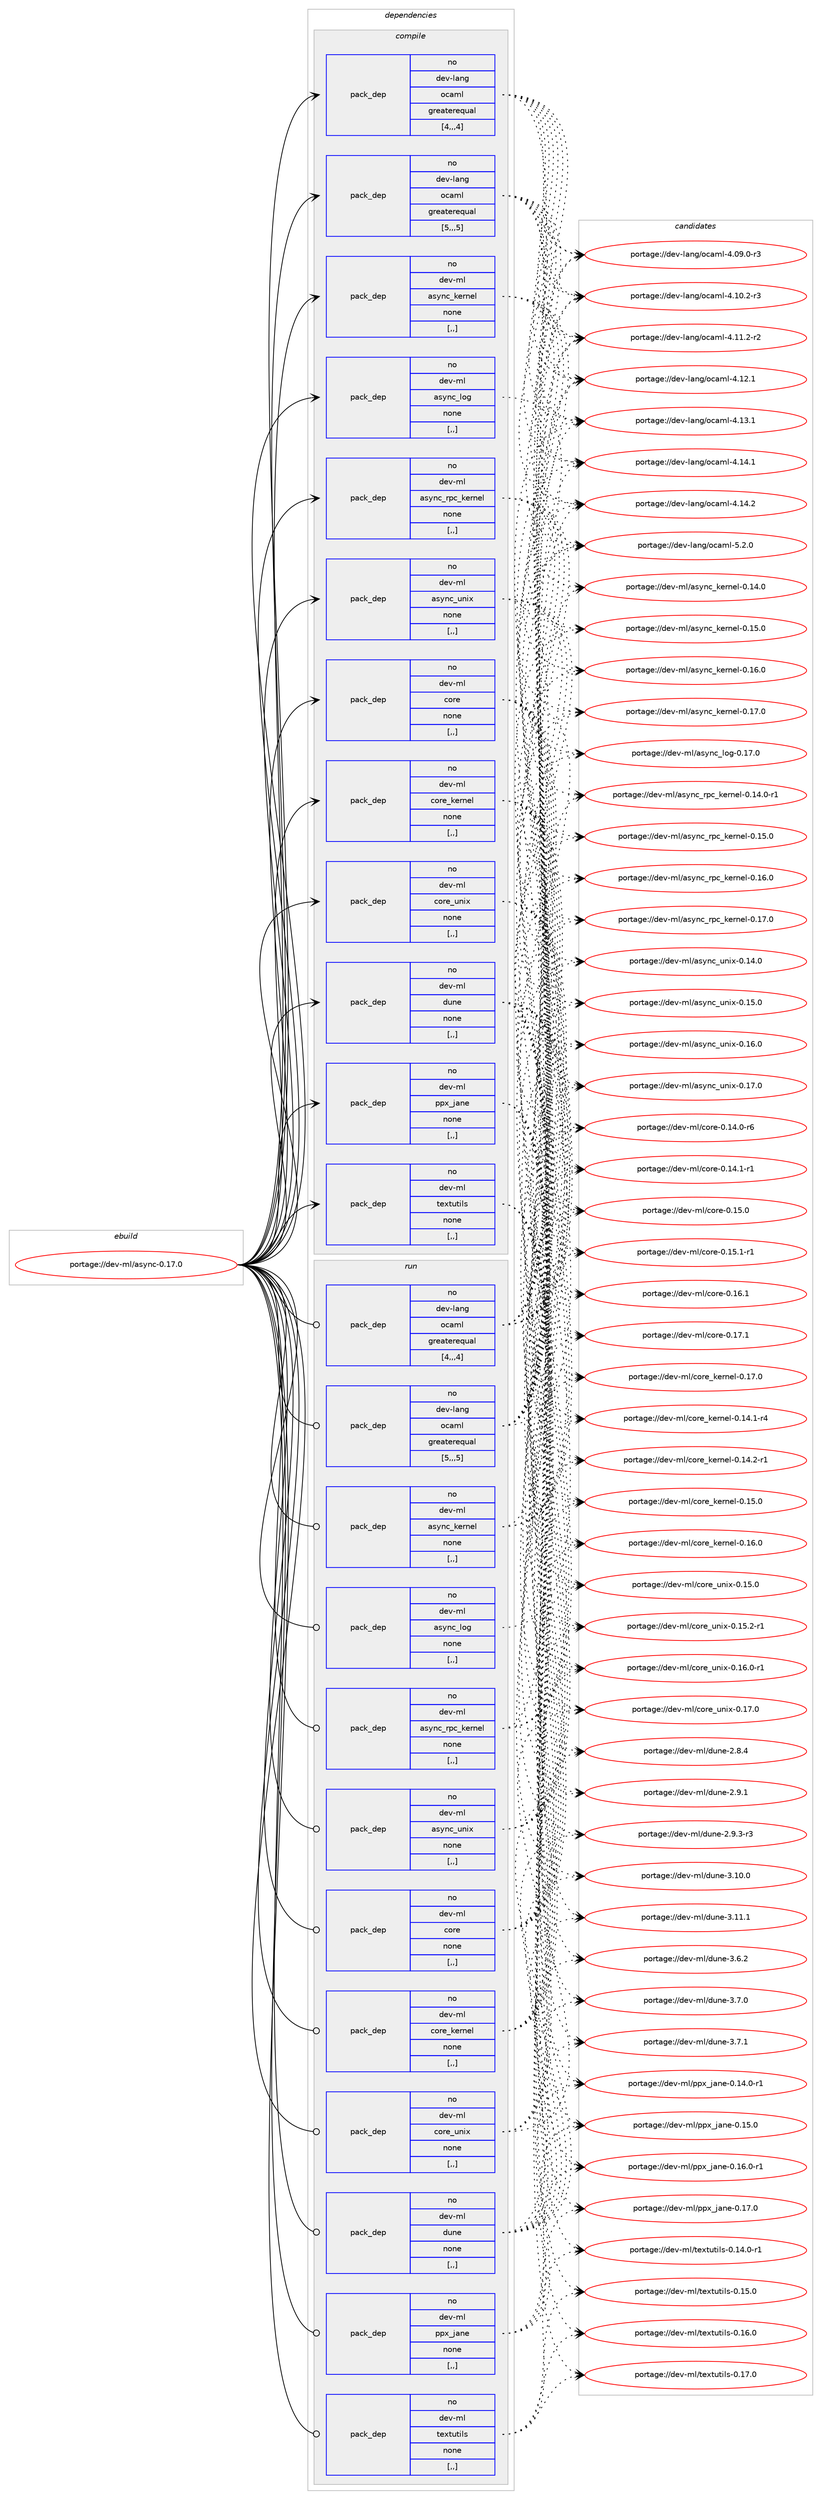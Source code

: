 digraph prolog {

# *************
# Graph options
# *************

newrank=true;
concentrate=true;
compound=true;
graph [rankdir=LR,fontname=Helvetica,fontsize=10,ranksep=1.5];#, ranksep=2.5, nodesep=0.2];
edge  [arrowhead=vee];
node  [fontname=Helvetica,fontsize=10];

# **********
# The ebuild
# **********

subgraph cluster_leftcol {
color=gray;
rank=same;
label=<<i>ebuild</i>>;
id [label="portage://dev-ml/async-0.17.0", color=red, width=4, href="../dev-ml/async-0.17.0.svg"];
}

# ****************
# The dependencies
# ****************

subgraph cluster_midcol {
color=gray;
label=<<i>dependencies</i>>;
subgraph cluster_compile {
fillcolor="#eeeeee";
style=filled;
label=<<i>compile</i>>;
subgraph pack84555 {
dependency114164 [label=<<TABLE BORDER="0" CELLBORDER="1" CELLSPACING="0" CELLPADDING="4" WIDTH="220"><TR><TD ROWSPAN="6" CELLPADDING="30">pack_dep</TD></TR><TR><TD WIDTH="110">no</TD></TR><TR><TD>dev-lang</TD></TR><TR><TD>ocaml</TD></TR><TR><TD>greaterequal</TD></TR><TR><TD>[4,,,4]</TD></TR></TABLE>>, shape=none, color=blue];
}
id:e -> dependency114164:w [weight=20,style="solid",arrowhead="vee"];
subgraph pack84556 {
dependency114165 [label=<<TABLE BORDER="0" CELLBORDER="1" CELLSPACING="0" CELLPADDING="4" WIDTH="220"><TR><TD ROWSPAN="6" CELLPADDING="30">pack_dep</TD></TR><TR><TD WIDTH="110">no</TD></TR><TR><TD>dev-lang</TD></TR><TR><TD>ocaml</TD></TR><TR><TD>greaterequal</TD></TR><TR><TD>[5,,,5]</TD></TR></TABLE>>, shape=none, color=blue];
}
id:e -> dependency114165:w [weight=20,style="solid",arrowhead="vee"];
subgraph pack84557 {
dependency114166 [label=<<TABLE BORDER="0" CELLBORDER="1" CELLSPACING="0" CELLPADDING="4" WIDTH="220"><TR><TD ROWSPAN="6" CELLPADDING="30">pack_dep</TD></TR><TR><TD WIDTH="110">no</TD></TR><TR><TD>dev-ml</TD></TR><TR><TD>async_kernel</TD></TR><TR><TD>none</TD></TR><TR><TD>[,,]</TD></TR></TABLE>>, shape=none, color=blue];
}
id:e -> dependency114166:w [weight=20,style="solid",arrowhead="vee"];
subgraph pack84558 {
dependency114167 [label=<<TABLE BORDER="0" CELLBORDER="1" CELLSPACING="0" CELLPADDING="4" WIDTH="220"><TR><TD ROWSPAN="6" CELLPADDING="30">pack_dep</TD></TR><TR><TD WIDTH="110">no</TD></TR><TR><TD>dev-ml</TD></TR><TR><TD>async_log</TD></TR><TR><TD>none</TD></TR><TR><TD>[,,]</TD></TR></TABLE>>, shape=none, color=blue];
}
id:e -> dependency114167:w [weight=20,style="solid",arrowhead="vee"];
subgraph pack84559 {
dependency114168 [label=<<TABLE BORDER="0" CELLBORDER="1" CELLSPACING="0" CELLPADDING="4" WIDTH="220"><TR><TD ROWSPAN="6" CELLPADDING="30">pack_dep</TD></TR><TR><TD WIDTH="110">no</TD></TR><TR><TD>dev-ml</TD></TR><TR><TD>async_rpc_kernel</TD></TR><TR><TD>none</TD></TR><TR><TD>[,,]</TD></TR></TABLE>>, shape=none, color=blue];
}
id:e -> dependency114168:w [weight=20,style="solid",arrowhead="vee"];
subgraph pack84560 {
dependency114169 [label=<<TABLE BORDER="0" CELLBORDER="1" CELLSPACING="0" CELLPADDING="4" WIDTH="220"><TR><TD ROWSPAN="6" CELLPADDING="30">pack_dep</TD></TR><TR><TD WIDTH="110">no</TD></TR><TR><TD>dev-ml</TD></TR><TR><TD>async_unix</TD></TR><TR><TD>none</TD></TR><TR><TD>[,,]</TD></TR></TABLE>>, shape=none, color=blue];
}
id:e -> dependency114169:w [weight=20,style="solid",arrowhead="vee"];
subgraph pack84561 {
dependency114170 [label=<<TABLE BORDER="0" CELLBORDER="1" CELLSPACING="0" CELLPADDING="4" WIDTH="220"><TR><TD ROWSPAN="6" CELLPADDING="30">pack_dep</TD></TR><TR><TD WIDTH="110">no</TD></TR><TR><TD>dev-ml</TD></TR><TR><TD>core</TD></TR><TR><TD>none</TD></TR><TR><TD>[,,]</TD></TR></TABLE>>, shape=none, color=blue];
}
id:e -> dependency114170:w [weight=20,style="solid",arrowhead="vee"];
subgraph pack84562 {
dependency114171 [label=<<TABLE BORDER="0" CELLBORDER="1" CELLSPACING="0" CELLPADDING="4" WIDTH="220"><TR><TD ROWSPAN="6" CELLPADDING="30">pack_dep</TD></TR><TR><TD WIDTH="110">no</TD></TR><TR><TD>dev-ml</TD></TR><TR><TD>core_kernel</TD></TR><TR><TD>none</TD></TR><TR><TD>[,,]</TD></TR></TABLE>>, shape=none, color=blue];
}
id:e -> dependency114171:w [weight=20,style="solid",arrowhead="vee"];
subgraph pack84563 {
dependency114172 [label=<<TABLE BORDER="0" CELLBORDER="1" CELLSPACING="0" CELLPADDING="4" WIDTH="220"><TR><TD ROWSPAN="6" CELLPADDING="30">pack_dep</TD></TR><TR><TD WIDTH="110">no</TD></TR><TR><TD>dev-ml</TD></TR><TR><TD>core_unix</TD></TR><TR><TD>none</TD></TR><TR><TD>[,,]</TD></TR></TABLE>>, shape=none, color=blue];
}
id:e -> dependency114172:w [weight=20,style="solid",arrowhead="vee"];
subgraph pack84564 {
dependency114173 [label=<<TABLE BORDER="0" CELLBORDER="1" CELLSPACING="0" CELLPADDING="4" WIDTH="220"><TR><TD ROWSPAN="6" CELLPADDING="30">pack_dep</TD></TR><TR><TD WIDTH="110">no</TD></TR><TR><TD>dev-ml</TD></TR><TR><TD>dune</TD></TR><TR><TD>none</TD></TR><TR><TD>[,,]</TD></TR></TABLE>>, shape=none, color=blue];
}
id:e -> dependency114173:w [weight=20,style="solid",arrowhead="vee"];
subgraph pack84565 {
dependency114174 [label=<<TABLE BORDER="0" CELLBORDER="1" CELLSPACING="0" CELLPADDING="4" WIDTH="220"><TR><TD ROWSPAN="6" CELLPADDING="30">pack_dep</TD></TR><TR><TD WIDTH="110">no</TD></TR><TR><TD>dev-ml</TD></TR><TR><TD>ppx_jane</TD></TR><TR><TD>none</TD></TR><TR><TD>[,,]</TD></TR></TABLE>>, shape=none, color=blue];
}
id:e -> dependency114174:w [weight=20,style="solid",arrowhead="vee"];
subgraph pack84566 {
dependency114175 [label=<<TABLE BORDER="0" CELLBORDER="1" CELLSPACING="0" CELLPADDING="4" WIDTH="220"><TR><TD ROWSPAN="6" CELLPADDING="30">pack_dep</TD></TR><TR><TD WIDTH="110">no</TD></TR><TR><TD>dev-ml</TD></TR><TR><TD>textutils</TD></TR><TR><TD>none</TD></TR><TR><TD>[,,]</TD></TR></TABLE>>, shape=none, color=blue];
}
id:e -> dependency114175:w [weight=20,style="solid",arrowhead="vee"];
}
subgraph cluster_compileandrun {
fillcolor="#eeeeee";
style=filled;
label=<<i>compile and run</i>>;
}
subgraph cluster_run {
fillcolor="#eeeeee";
style=filled;
label=<<i>run</i>>;
subgraph pack84567 {
dependency114176 [label=<<TABLE BORDER="0" CELLBORDER="1" CELLSPACING="0" CELLPADDING="4" WIDTH="220"><TR><TD ROWSPAN="6" CELLPADDING="30">pack_dep</TD></TR><TR><TD WIDTH="110">no</TD></TR><TR><TD>dev-lang</TD></TR><TR><TD>ocaml</TD></TR><TR><TD>greaterequal</TD></TR><TR><TD>[4,,,4]</TD></TR></TABLE>>, shape=none, color=blue];
}
id:e -> dependency114176:w [weight=20,style="solid",arrowhead="odot"];
subgraph pack84568 {
dependency114177 [label=<<TABLE BORDER="0" CELLBORDER="1" CELLSPACING="0" CELLPADDING="4" WIDTH="220"><TR><TD ROWSPAN="6" CELLPADDING="30">pack_dep</TD></TR><TR><TD WIDTH="110">no</TD></TR><TR><TD>dev-lang</TD></TR><TR><TD>ocaml</TD></TR><TR><TD>greaterequal</TD></TR><TR><TD>[5,,,5]</TD></TR></TABLE>>, shape=none, color=blue];
}
id:e -> dependency114177:w [weight=20,style="solid",arrowhead="odot"];
subgraph pack84569 {
dependency114178 [label=<<TABLE BORDER="0" CELLBORDER="1" CELLSPACING="0" CELLPADDING="4" WIDTH="220"><TR><TD ROWSPAN="6" CELLPADDING="30">pack_dep</TD></TR><TR><TD WIDTH="110">no</TD></TR><TR><TD>dev-ml</TD></TR><TR><TD>async_kernel</TD></TR><TR><TD>none</TD></TR><TR><TD>[,,]</TD></TR></TABLE>>, shape=none, color=blue];
}
id:e -> dependency114178:w [weight=20,style="solid",arrowhead="odot"];
subgraph pack84570 {
dependency114179 [label=<<TABLE BORDER="0" CELLBORDER="1" CELLSPACING="0" CELLPADDING="4" WIDTH="220"><TR><TD ROWSPAN="6" CELLPADDING="30">pack_dep</TD></TR><TR><TD WIDTH="110">no</TD></TR><TR><TD>dev-ml</TD></TR><TR><TD>async_log</TD></TR><TR><TD>none</TD></TR><TR><TD>[,,]</TD></TR></TABLE>>, shape=none, color=blue];
}
id:e -> dependency114179:w [weight=20,style="solid",arrowhead="odot"];
subgraph pack84571 {
dependency114180 [label=<<TABLE BORDER="0" CELLBORDER="1" CELLSPACING="0" CELLPADDING="4" WIDTH="220"><TR><TD ROWSPAN="6" CELLPADDING="30">pack_dep</TD></TR><TR><TD WIDTH="110">no</TD></TR><TR><TD>dev-ml</TD></TR><TR><TD>async_rpc_kernel</TD></TR><TR><TD>none</TD></TR><TR><TD>[,,]</TD></TR></TABLE>>, shape=none, color=blue];
}
id:e -> dependency114180:w [weight=20,style="solid",arrowhead="odot"];
subgraph pack84572 {
dependency114181 [label=<<TABLE BORDER="0" CELLBORDER="1" CELLSPACING="0" CELLPADDING="4" WIDTH="220"><TR><TD ROWSPAN="6" CELLPADDING="30">pack_dep</TD></TR><TR><TD WIDTH="110">no</TD></TR><TR><TD>dev-ml</TD></TR><TR><TD>async_unix</TD></TR><TR><TD>none</TD></TR><TR><TD>[,,]</TD></TR></TABLE>>, shape=none, color=blue];
}
id:e -> dependency114181:w [weight=20,style="solid",arrowhead="odot"];
subgraph pack84573 {
dependency114182 [label=<<TABLE BORDER="0" CELLBORDER="1" CELLSPACING="0" CELLPADDING="4" WIDTH="220"><TR><TD ROWSPAN="6" CELLPADDING="30">pack_dep</TD></TR><TR><TD WIDTH="110">no</TD></TR><TR><TD>dev-ml</TD></TR><TR><TD>core</TD></TR><TR><TD>none</TD></TR><TR><TD>[,,]</TD></TR></TABLE>>, shape=none, color=blue];
}
id:e -> dependency114182:w [weight=20,style="solid",arrowhead="odot"];
subgraph pack84574 {
dependency114183 [label=<<TABLE BORDER="0" CELLBORDER="1" CELLSPACING="0" CELLPADDING="4" WIDTH="220"><TR><TD ROWSPAN="6" CELLPADDING="30">pack_dep</TD></TR><TR><TD WIDTH="110">no</TD></TR><TR><TD>dev-ml</TD></TR><TR><TD>core_kernel</TD></TR><TR><TD>none</TD></TR><TR><TD>[,,]</TD></TR></TABLE>>, shape=none, color=blue];
}
id:e -> dependency114183:w [weight=20,style="solid",arrowhead="odot"];
subgraph pack84575 {
dependency114184 [label=<<TABLE BORDER="0" CELLBORDER="1" CELLSPACING="0" CELLPADDING="4" WIDTH="220"><TR><TD ROWSPAN="6" CELLPADDING="30">pack_dep</TD></TR><TR><TD WIDTH="110">no</TD></TR><TR><TD>dev-ml</TD></TR><TR><TD>core_unix</TD></TR><TR><TD>none</TD></TR><TR><TD>[,,]</TD></TR></TABLE>>, shape=none, color=blue];
}
id:e -> dependency114184:w [weight=20,style="solid",arrowhead="odot"];
subgraph pack84576 {
dependency114185 [label=<<TABLE BORDER="0" CELLBORDER="1" CELLSPACING="0" CELLPADDING="4" WIDTH="220"><TR><TD ROWSPAN="6" CELLPADDING="30">pack_dep</TD></TR><TR><TD WIDTH="110">no</TD></TR><TR><TD>dev-ml</TD></TR><TR><TD>dune</TD></TR><TR><TD>none</TD></TR><TR><TD>[,,]</TD></TR></TABLE>>, shape=none, color=blue];
}
id:e -> dependency114185:w [weight=20,style="solid",arrowhead="odot"];
subgraph pack84577 {
dependency114186 [label=<<TABLE BORDER="0" CELLBORDER="1" CELLSPACING="0" CELLPADDING="4" WIDTH="220"><TR><TD ROWSPAN="6" CELLPADDING="30">pack_dep</TD></TR><TR><TD WIDTH="110">no</TD></TR><TR><TD>dev-ml</TD></TR><TR><TD>ppx_jane</TD></TR><TR><TD>none</TD></TR><TR><TD>[,,]</TD></TR></TABLE>>, shape=none, color=blue];
}
id:e -> dependency114186:w [weight=20,style="solid",arrowhead="odot"];
subgraph pack84578 {
dependency114187 [label=<<TABLE BORDER="0" CELLBORDER="1" CELLSPACING="0" CELLPADDING="4" WIDTH="220"><TR><TD ROWSPAN="6" CELLPADDING="30">pack_dep</TD></TR><TR><TD WIDTH="110">no</TD></TR><TR><TD>dev-ml</TD></TR><TR><TD>textutils</TD></TR><TR><TD>none</TD></TR><TR><TD>[,,]</TD></TR></TABLE>>, shape=none, color=blue];
}
id:e -> dependency114187:w [weight=20,style="solid",arrowhead="odot"];
}
}

# **************
# The candidates
# **************

subgraph cluster_choices {
rank=same;
color=gray;
label=<<i>candidates</i>>;

subgraph choice84555 {
color=black;
nodesep=1;
choice1001011184510897110103471119997109108455246485746484511451 [label="portage://dev-lang/ocaml-4.09.0-r3", color=red, width=4,href="../dev-lang/ocaml-4.09.0-r3.svg"];
choice1001011184510897110103471119997109108455246494846504511451 [label="portage://dev-lang/ocaml-4.10.2-r3", color=red, width=4,href="../dev-lang/ocaml-4.10.2-r3.svg"];
choice1001011184510897110103471119997109108455246494946504511450 [label="portage://dev-lang/ocaml-4.11.2-r2", color=red, width=4,href="../dev-lang/ocaml-4.11.2-r2.svg"];
choice100101118451089711010347111999710910845524649504649 [label="portage://dev-lang/ocaml-4.12.1", color=red, width=4,href="../dev-lang/ocaml-4.12.1.svg"];
choice100101118451089711010347111999710910845524649514649 [label="portage://dev-lang/ocaml-4.13.1", color=red, width=4,href="../dev-lang/ocaml-4.13.1.svg"];
choice100101118451089711010347111999710910845524649524649 [label="portage://dev-lang/ocaml-4.14.1", color=red, width=4,href="../dev-lang/ocaml-4.14.1.svg"];
choice100101118451089711010347111999710910845524649524650 [label="portage://dev-lang/ocaml-4.14.2", color=red, width=4,href="../dev-lang/ocaml-4.14.2.svg"];
choice1001011184510897110103471119997109108455346504648 [label="portage://dev-lang/ocaml-5.2.0", color=red, width=4,href="../dev-lang/ocaml-5.2.0.svg"];
dependency114164:e -> choice1001011184510897110103471119997109108455246485746484511451:w [style=dotted,weight="100"];
dependency114164:e -> choice1001011184510897110103471119997109108455246494846504511451:w [style=dotted,weight="100"];
dependency114164:e -> choice1001011184510897110103471119997109108455246494946504511450:w [style=dotted,weight="100"];
dependency114164:e -> choice100101118451089711010347111999710910845524649504649:w [style=dotted,weight="100"];
dependency114164:e -> choice100101118451089711010347111999710910845524649514649:w [style=dotted,weight="100"];
dependency114164:e -> choice100101118451089711010347111999710910845524649524649:w [style=dotted,weight="100"];
dependency114164:e -> choice100101118451089711010347111999710910845524649524650:w [style=dotted,weight="100"];
dependency114164:e -> choice1001011184510897110103471119997109108455346504648:w [style=dotted,weight="100"];
}
subgraph choice84556 {
color=black;
nodesep=1;
choice1001011184510897110103471119997109108455246485746484511451 [label="portage://dev-lang/ocaml-4.09.0-r3", color=red, width=4,href="../dev-lang/ocaml-4.09.0-r3.svg"];
choice1001011184510897110103471119997109108455246494846504511451 [label="portage://dev-lang/ocaml-4.10.2-r3", color=red, width=4,href="../dev-lang/ocaml-4.10.2-r3.svg"];
choice1001011184510897110103471119997109108455246494946504511450 [label="portage://dev-lang/ocaml-4.11.2-r2", color=red, width=4,href="../dev-lang/ocaml-4.11.2-r2.svg"];
choice100101118451089711010347111999710910845524649504649 [label="portage://dev-lang/ocaml-4.12.1", color=red, width=4,href="../dev-lang/ocaml-4.12.1.svg"];
choice100101118451089711010347111999710910845524649514649 [label="portage://dev-lang/ocaml-4.13.1", color=red, width=4,href="../dev-lang/ocaml-4.13.1.svg"];
choice100101118451089711010347111999710910845524649524649 [label="portage://dev-lang/ocaml-4.14.1", color=red, width=4,href="../dev-lang/ocaml-4.14.1.svg"];
choice100101118451089711010347111999710910845524649524650 [label="portage://dev-lang/ocaml-4.14.2", color=red, width=4,href="../dev-lang/ocaml-4.14.2.svg"];
choice1001011184510897110103471119997109108455346504648 [label="portage://dev-lang/ocaml-5.2.0", color=red, width=4,href="../dev-lang/ocaml-5.2.0.svg"];
dependency114165:e -> choice1001011184510897110103471119997109108455246485746484511451:w [style=dotted,weight="100"];
dependency114165:e -> choice1001011184510897110103471119997109108455246494846504511451:w [style=dotted,weight="100"];
dependency114165:e -> choice1001011184510897110103471119997109108455246494946504511450:w [style=dotted,weight="100"];
dependency114165:e -> choice100101118451089711010347111999710910845524649504649:w [style=dotted,weight="100"];
dependency114165:e -> choice100101118451089711010347111999710910845524649514649:w [style=dotted,weight="100"];
dependency114165:e -> choice100101118451089711010347111999710910845524649524649:w [style=dotted,weight="100"];
dependency114165:e -> choice100101118451089711010347111999710910845524649524650:w [style=dotted,weight="100"];
dependency114165:e -> choice1001011184510897110103471119997109108455346504648:w [style=dotted,weight="100"];
}
subgraph choice84557 {
color=black;
nodesep=1;
choice100101118451091084797115121110999510710111411010110845484649524648 [label="portage://dev-ml/async_kernel-0.14.0", color=red, width=4,href="../dev-ml/async_kernel-0.14.0.svg"];
choice100101118451091084797115121110999510710111411010110845484649534648 [label="portage://dev-ml/async_kernel-0.15.0", color=red, width=4,href="../dev-ml/async_kernel-0.15.0.svg"];
choice100101118451091084797115121110999510710111411010110845484649544648 [label="portage://dev-ml/async_kernel-0.16.0", color=red, width=4,href="../dev-ml/async_kernel-0.16.0.svg"];
choice100101118451091084797115121110999510710111411010110845484649554648 [label="portage://dev-ml/async_kernel-0.17.0", color=red, width=4,href="../dev-ml/async_kernel-0.17.0.svg"];
dependency114166:e -> choice100101118451091084797115121110999510710111411010110845484649524648:w [style=dotted,weight="100"];
dependency114166:e -> choice100101118451091084797115121110999510710111411010110845484649534648:w [style=dotted,weight="100"];
dependency114166:e -> choice100101118451091084797115121110999510710111411010110845484649544648:w [style=dotted,weight="100"];
dependency114166:e -> choice100101118451091084797115121110999510710111411010110845484649554648:w [style=dotted,weight="100"];
}
subgraph choice84558 {
color=black;
nodesep=1;
choice100101118451091084797115121110999510811110345484649554648 [label="portage://dev-ml/async_log-0.17.0", color=red, width=4,href="../dev-ml/async_log-0.17.0.svg"];
dependency114167:e -> choice100101118451091084797115121110999510811110345484649554648:w [style=dotted,weight="100"];
}
subgraph choice84559 {
color=black;
nodesep=1;
choice10010111845109108479711512111099951141129995107101114110101108454846495246484511449 [label="portage://dev-ml/async_rpc_kernel-0.14.0-r1", color=red, width=4,href="../dev-ml/async_rpc_kernel-0.14.0-r1.svg"];
choice1001011184510910847971151211109995114112999510710111411010110845484649534648 [label="portage://dev-ml/async_rpc_kernel-0.15.0", color=red, width=4,href="../dev-ml/async_rpc_kernel-0.15.0.svg"];
choice1001011184510910847971151211109995114112999510710111411010110845484649544648 [label="portage://dev-ml/async_rpc_kernel-0.16.0", color=red, width=4,href="../dev-ml/async_rpc_kernel-0.16.0.svg"];
choice1001011184510910847971151211109995114112999510710111411010110845484649554648 [label="portage://dev-ml/async_rpc_kernel-0.17.0", color=red, width=4,href="../dev-ml/async_rpc_kernel-0.17.0.svg"];
dependency114168:e -> choice10010111845109108479711512111099951141129995107101114110101108454846495246484511449:w [style=dotted,weight="100"];
dependency114168:e -> choice1001011184510910847971151211109995114112999510710111411010110845484649534648:w [style=dotted,weight="100"];
dependency114168:e -> choice1001011184510910847971151211109995114112999510710111411010110845484649544648:w [style=dotted,weight="100"];
dependency114168:e -> choice1001011184510910847971151211109995114112999510710111411010110845484649554648:w [style=dotted,weight="100"];
}
subgraph choice84560 {
color=black;
nodesep=1;
choice100101118451091084797115121110999511711010512045484649524648 [label="portage://dev-ml/async_unix-0.14.0", color=red, width=4,href="../dev-ml/async_unix-0.14.0.svg"];
choice100101118451091084797115121110999511711010512045484649534648 [label="portage://dev-ml/async_unix-0.15.0", color=red, width=4,href="../dev-ml/async_unix-0.15.0.svg"];
choice100101118451091084797115121110999511711010512045484649544648 [label="portage://dev-ml/async_unix-0.16.0", color=red, width=4,href="../dev-ml/async_unix-0.16.0.svg"];
choice100101118451091084797115121110999511711010512045484649554648 [label="portage://dev-ml/async_unix-0.17.0", color=red, width=4,href="../dev-ml/async_unix-0.17.0.svg"];
dependency114169:e -> choice100101118451091084797115121110999511711010512045484649524648:w [style=dotted,weight="100"];
dependency114169:e -> choice100101118451091084797115121110999511711010512045484649534648:w [style=dotted,weight="100"];
dependency114169:e -> choice100101118451091084797115121110999511711010512045484649544648:w [style=dotted,weight="100"];
dependency114169:e -> choice100101118451091084797115121110999511711010512045484649554648:w [style=dotted,weight="100"];
}
subgraph choice84561 {
color=black;
nodesep=1;
choice100101118451091084799111114101454846495246484511454 [label="portage://dev-ml/core-0.14.0-r6", color=red, width=4,href="../dev-ml/core-0.14.0-r6.svg"];
choice100101118451091084799111114101454846495246494511449 [label="portage://dev-ml/core-0.14.1-r1", color=red, width=4,href="../dev-ml/core-0.14.1-r1.svg"];
choice10010111845109108479911111410145484649534648 [label="portage://dev-ml/core-0.15.0", color=red, width=4,href="../dev-ml/core-0.15.0.svg"];
choice100101118451091084799111114101454846495346494511449 [label="portage://dev-ml/core-0.15.1-r1", color=red, width=4,href="../dev-ml/core-0.15.1-r1.svg"];
choice10010111845109108479911111410145484649544649 [label="portage://dev-ml/core-0.16.1", color=red, width=4,href="../dev-ml/core-0.16.1.svg"];
choice10010111845109108479911111410145484649554649 [label="portage://dev-ml/core-0.17.1", color=red, width=4,href="../dev-ml/core-0.17.1.svg"];
dependency114170:e -> choice100101118451091084799111114101454846495246484511454:w [style=dotted,weight="100"];
dependency114170:e -> choice100101118451091084799111114101454846495246494511449:w [style=dotted,weight="100"];
dependency114170:e -> choice10010111845109108479911111410145484649534648:w [style=dotted,weight="100"];
dependency114170:e -> choice100101118451091084799111114101454846495346494511449:w [style=dotted,weight="100"];
dependency114170:e -> choice10010111845109108479911111410145484649544649:w [style=dotted,weight="100"];
dependency114170:e -> choice10010111845109108479911111410145484649554649:w [style=dotted,weight="100"];
}
subgraph choice84562 {
color=black;
nodesep=1;
choice10010111845109108479911111410195107101114110101108454846495246494511452 [label="portage://dev-ml/core_kernel-0.14.1-r4", color=red, width=4,href="../dev-ml/core_kernel-0.14.1-r4.svg"];
choice10010111845109108479911111410195107101114110101108454846495246504511449 [label="portage://dev-ml/core_kernel-0.14.2-r1", color=red, width=4,href="../dev-ml/core_kernel-0.14.2-r1.svg"];
choice1001011184510910847991111141019510710111411010110845484649534648 [label="portage://dev-ml/core_kernel-0.15.0", color=red, width=4,href="../dev-ml/core_kernel-0.15.0.svg"];
choice1001011184510910847991111141019510710111411010110845484649544648 [label="portage://dev-ml/core_kernel-0.16.0", color=red, width=4,href="../dev-ml/core_kernel-0.16.0.svg"];
choice1001011184510910847991111141019510710111411010110845484649554648 [label="portage://dev-ml/core_kernel-0.17.0", color=red, width=4,href="../dev-ml/core_kernel-0.17.0.svg"];
dependency114171:e -> choice10010111845109108479911111410195107101114110101108454846495246494511452:w [style=dotted,weight="100"];
dependency114171:e -> choice10010111845109108479911111410195107101114110101108454846495246504511449:w [style=dotted,weight="100"];
dependency114171:e -> choice1001011184510910847991111141019510710111411010110845484649534648:w [style=dotted,weight="100"];
dependency114171:e -> choice1001011184510910847991111141019510710111411010110845484649544648:w [style=dotted,weight="100"];
dependency114171:e -> choice1001011184510910847991111141019510710111411010110845484649554648:w [style=dotted,weight="100"];
}
subgraph choice84563 {
color=black;
nodesep=1;
choice1001011184510910847991111141019511711010512045484649534648 [label="portage://dev-ml/core_unix-0.15.0", color=red, width=4,href="../dev-ml/core_unix-0.15.0.svg"];
choice10010111845109108479911111410195117110105120454846495346504511449 [label="portage://dev-ml/core_unix-0.15.2-r1", color=red, width=4,href="../dev-ml/core_unix-0.15.2-r1.svg"];
choice10010111845109108479911111410195117110105120454846495446484511449 [label="portage://dev-ml/core_unix-0.16.0-r1", color=red, width=4,href="../dev-ml/core_unix-0.16.0-r1.svg"];
choice1001011184510910847991111141019511711010512045484649554648 [label="portage://dev-ml/core_unix-0.17.0", color=red, width=4,href="../dev-ml/core_unix-0.17.0.svg"];
dependency114172:e -> choice1001011184510910847991111141019511711010512045484649534648:w [style=dotted,weight="100"];
dependency114172:e -> choice10010111845109108479911111410195117110105120454846495346504511449:w [style=dotted,weight="100"];
dependency114172:e -> choice10010111845109108479911111410195117110105120454846495446484511449:w [style=dotted,weight="100"];
dependency114172:e -> choice1001011184510910847991111141019511711010512045484649554648:w [style=dotted,weight="100"];
}
subgraph choice84564 {
color=black;
nodesep=1;
choice1001011184510910847100117110101455046564652 [label="portage://dev-ml/dune-2.8.4", color=red, width=4,href="../dev-ml/dune-2.8.4.svg"];
choice1001011184510910847100117110101455046574649 [label="portage://dev-ml/dune-2.9.1", color=red, width=4,href="../dev-ml/dune-2.9.1.svg"];
choice10010111845109108471001171101014550465746514511451 [label="portage://dev-ml/dune-2.9.3-r3", color=red, width=4,href="../dev-ml/dune-2.9.3-r3.svg"];
choice100101118451091084710011711010145514649484648 [label="portage://dev-ml/dune-3.10.0", color=red, width=4,href="../dev-ml/dune-3.10.0.svg"];
choice100101118451091084710011711010145514649494649 [label="portage://dev-ml/dune-3.11.1", color=red, width=4,href="../dev-ml/dune-3.11.1.svg"];
choice1001011184510910847100117110101455146544650 [label="portage://dev-ml/dune-3.6.2", color=red, width=4,href="../dev-ml/dune-3.6.2.svg"];
choice1001011184510910847100117110101455146554648 [label="portage://dev-ml/dune-3.7.0", color=red, width=4,href="../dev-ml/dune-3.7.0.svg"];
choice1001011184510910847100117110101455146554649 [label="portage://dev-ml/dune-3.7.1", color=red, width=4,href="../dev-ml/dune-3.7.1.svg"];
dependency114173:e -> choice1001011184510910847100117110101455046564652:w [style=dotted,weight="100"];
dependency114173:e -> choice1001011184510910847100117110101455046574649:w [style=dotted,weight="100"];
dependency114173:e -> choice10010111845109108471001171101014550465746514511451:w [style=dotted,weight="100"];
dependency114173:e -> choice100101118451091084710011711010145514649484648:w [style=dotted,weight="100"];
dependency114173:e -> choice100101118451091084710011711010145514649494649:w [style=dotted,weight="100"];
dependency114173:e -> choice1001011184510910847100117110101455146544650:w [style=dotted,weight="100"];
dependency114173:e -> choice1001011184510910847100117110101455146554648:w [style=dotted,weight="100"];
dependency114173:e -> choice1001011184510910847100117110101455146554649:w [style=dotted,weight="100"];
}
subgraph choice84565 {
color=black;
nodesep=1;
choice10010111845109108471121121209510697110101454846495246484511449 [label="portage://dev-ml/ppx_jane-0.14.0-r1", color=red, width=4,href="../dev-ml/ppx_jane-0.14.0-r1.svg"];
choice1001011184510910847112112120951069711010145484649534648 [label="portage://dev-ml/ppx_jane-0.15.0", color=red, width=4,href="../dev-ml/ppx_jane-0.15.0.svg"];
choice10010111845109108471121121209510697110101454846495446484511449 [label="portage://dev-ml/ppx_jane-0.16.0-r1", color=red, width=4,href="../dev-ml/ppx_jane-0.16.0-r1.svg"];
choice1001011184510910847112112120951069711010145484649554648 [label="portage://dev-ml/ppx_jane-0.17.0", color=red, width=4,href="../dev-ml/ppx_jane-0.17.0.svg"];
dependency114174:e -> choice10010111845109108471121121209510697110101454846495246484511449:w [style=dotted,weight="100"];
dependency114174:e -> choice1001011184510910847112112120951069711010145484649534648:w [style=dotted,weight="100"];
dependency114174:e -> choice10010111845109108471121121209510697110101454846495446484511449:w [style=dotted,weight="100"];
dependency114174:e -> choice1001011184510910847112112120951069711010145484649554648:w [style=dotted,weight="100"];
}
subgraph choice84566 {
color=black;
nodesep=1;
choice1001011184510910847116101120116117116105108115454846495246484511449 [label="portage://dev-ml/textutils-0.14.0-r1", color=red, width=4,href="../dev-ml/textutils-0.14.0-r1.svg"];
choice100101118451091084711610112011611711610510811545484649534648 [label="portage://dev-ml/textutils-0.15.0", color=red, width=4,href="../dev-ml/textutils-0.15.0.svg"];
choice100101118451091084711610112011611711610510811545484649544648 [label="portage://dev-ml/textutils-0.16.0", color=red, width=4,href="../dev-ml/textutils-0.16.0.svg"];
choice100101118451091084711610112011611711610510811545484649554648 [label="portage://dev-ml/textutils-0.17.0", color=red, width=4,href="../dev-ml/textutils-0.17.0.svg"];
dependency114175:e -> choice1001011184510910847116101120116117116105108115454846495246484511449:w [style=dotted,weight="100"];
dependency114175:e -> choice100101118451091084711610112011611711610510811545484649534648:w [style=dotted,weight="100"];
dependency114175:e -> choice100101118451091084711610112011611711610510811545484649544648:w [style=dotted,weight="100"];
dependency114175:e -> choice100101118451091084711610112011611711610510811545484649554648:w [style=dotted,weight="100"];
}
subgraph choice84567 {
color=black;
nodesep=1;
choice1001011184510897110103471119997109108455246485746484511451 [label="portage://dev-lang/ocaml-4.09.0-r3", color=red, width=4,href="../dev-lang/ocaml-4.09.0-r3.svg"];
choice1001011184510897110103471119997109108455246494846504511451 [label="portage://dev-lang/ocaml-4.10.2-r3", color=red, width=4,href="../dev-lang/ocaml-4.10.2-r3.svg"];
choice1001011184510897110103471119997109108455246494946504511450 [label="portage://dev-lang/ocaml-4.11.2-r2", color=red, width=4,href="../dev-lang/ocaml-4.11.2-r2.svg"];
choice100101118451089711010347111999710910845524649504649 [label="portage://dev-lang/ocaml-4.12.1", color=red, width=4,href="../dev-lang/ocaml-4.12.1.svg"];
choice100101118451089711010347111999710910845524649514649 [label="portage://dev-lang/ocaml-4.13.1", color=red, width=4,href="../dev-lang/ocaml-4.13.1.svg"];
choice100101118451089711010347111999710910845524649524649 [label="portage://dev-lang/ocaml-4.14.1", color=red, width=4,href="../dev-lang/ocaml-4.14.1.svg"];
choice100101118451089711010347111999710910845524649524650 [label="portage://dev-lang/ocaml-4.14.2", color=red, width=4,href="../dev-lang/ocaml-4.14.2.svg"];
choice1001011184510897110103471119997109108455346504648 [label="portage://dev-lang/ocaml-5.2.0", color=red, width=4,href="../dev-lang/ocaml-5.2.0.svg"];
dependency114176:e -> choice1001011184510897110103471119997109108455246485746484511451:w [style=dotted,weight="100"];
dependency114176:e -> choice1001011184510897110103471119997109108455246494846504511451:w [style=dotted,weight="100"];
dependency114176:e -> choice1001011184510897110103471119997109108455246494946504511450:w [style=dotted,weight="100"];
dependency114176:e -> choice100101118451089711010347111999710910845524649504649:w [style=dotted,weight="100"];
dependency114176:e -> choice100101118451089711010347111999710910845524649514649:w [style=dotted,weight="100"];
dependency114176:e -> choice100101118451089711010347111999710910845524649524649:w [style=dotted,weight="100"];
dependency114176:e -> choice100101118451089711010347111999710910845524649524650:w [style=dotted,weight="100"];
dependency114176:e -> choice1001011184510897110103471119997109108455346504648:w [style=dotted,weight="100"];
}
subgraph choice84568 {
color=black;
nodesep=1;
choice1001011184510897110103471119997109108455246485746484511451 [label="portage://dev-lang/ocaml-4.09.0-r3", color=red, width=4,href="../dev-lang/ocaml-4.09.0-r3.svg"];
choice1001011184510897110103471119997109108455246494846504511451 [label="portage://dev-lang/ocaml-4.10.2-r3", color=red, width=4,href="../dev-lang/ocaml-4.10.2-r3.svg"];
choice1001011184510897110103471119997109108455246494946504511450 [label="portage://dev-lang/ocaml-4.11.2-r2", color=red, width=4,href="../dev-lang/ocaml-4.11.2-r2.svg"];
choice100101118451089711010347111999710910845524649504649 [label="portage://dev-lang/ocaml-4.12.1", color=red, width=4,href="../dev-lang/ocaml-4.12.1.svg"];
choice100101118451089711010347111999710910845524649514649 [label="portage://dev-lang/ocaml-4.13.1", color=red, width=4,href="../dev-lang/ocaml-4.13.1.svg"];
choice100101118451089711010347111999710910845524649524649 [label="portage://dev-lang/ocaml-4.14.1", color=red, width=4,href="../dev-lang/ocaml-4.14.1.svg"];
choice100101118451089711010347111999710910845524649524650 [label="portage://dev-lang/ocaml-4.14.2", color=red, width=4,href="../dev-lang/ocaml-4.14.2.svg"];
choice1001011184510897110103471119997109108455346504648 [label="portage://dev-lang/ocaml-5.2.0", color=red, width=4,href="../dev-lang/ocaml-5.2.0.svg"];
dependency114177:e -> choice1001011184510897110103471119997109108455246485746484511451:w [style=dotted,weight="100"];
dependency114177:e -> choice1001011184510897110103471119997109108455246494846504511451:w [style=dotted,weight="100"];
dependency114177:e -> choice1001011184510897110103471119997109108455246494946504511450:w [style=dotted,weight="100"];
dependency114177:e -> choice100101118451089711010347111999710910845524649504649:w [style=dotted,weight="100"];
dependency114177:e -> choice100101118451089711010347111999710910845524649514649:w [style=dotted,weight="100"];
dependency114177:e -> choice100101118451089711010347111999710910845524649524649:w [style=dotted,weight="100"];
dependency114177:e -> choice100101118451089711010347111999710910845524649524650:w [style=dotted,weight="100"];
dependency114177:e -> choice1001011184510897110103471119997109108455346504648:w [style=dotted,weight="100"];
}
subgraph choice84569 {
color=black;
nodesep=1;
choice100101118451091084797115121110999510710111411010110845484649524648 [label="portage://dev-ml/async_kernel-0.14.0", color=red, width=4,href="../dev-ml/async_kernel-0.14.0.svg"];
choice100101118451091084797115121110999510710111411010110845484649534648 [label="portage://dev-ml/async_kernel-0.15.0", color=red, width=4,href="../dev-ml/async_kernel-0.15.0.svg"];
choice100101118451091084797115121110999510710111411010110845484649544648 [label="portage://dev-ml/async_kernel-0.16.0", color=red, width=4,href="../dev-ml/async_kernel-0.16.0.svg"];
choice100101118451091084797115121110999510710111411010110845484649554648 [label="portage://dev-ml/async_kernel-0.17.0", color=red, width=4,href="../dev-ml/async_kernel-0.17.0.svg"];
dependency114178:e -> choice100101118451091084797115121110999510710111411010110845484649524648:w [style=dotted,weight="100"];
dependency114178:e -> choice100101118451091084797115121110999510710111411010110845484649534648:w [style=dotted,weight="100"];
dependency114178:e -> choice100101118451091084797115121110999510710111411010110845484649544648:w [style=dotted,weight="100"];
dependency114178:e -> choice100101118451091084797115121110999510710111411010110845484649554648:w [style=dotted,weight="100"];
}
subgraph choice84570 {
color=black;
nodesep=1;
choice100101118451091084797115121110999510811110345484649554648 [label="portage://dev-ml/async_log-0.17.0", color=red, width=4,href="../dev-ml/async_log-0.17.0.svg"];
dependency114179:e -> choice100101118451091084797115121110999510811110345484649554648:w [style=dotted,weight="100"];
}
subgraph choice84571 {
color=black;
nodesep=1;
choice10010111845109108479711512111099951141129995107101114110101108454846495246484511449 [label="portage://dev-ml/async_rpc_kernel-0.14.0-r1", color=red, width=4,href="../dev-ml/async_rpc_kernel-0.14.0-r1.svg"];
choice1001011184510910847971151211109995114112999510710111411010110845484649534648 [label="portage://dev-ml/async_rpc_kernel-0.15.0", color=red, width=4,href="../dev-ml/async_rpc_kernel-0.15.0.svg"];
choice1001011184510910847971151211109995114112999510710111411010110845484649544648 [label="portage://dev-ml/async_rpc_kernel-0.16.0", color=red, width=4,href="../dev-ml/async_rpc_kernel-0.16.0.svg"];
choice1001011184510910847971151211109995114112999510710111411010110845484649554648 [label="portage://dev-ml/async_rpc_kernel-0.17.0", color=red, width=4,href="../dev-ml/async_rpc_kernel-0.17.0.svg"];
dependency114180:e -> choice10010111845109108479711512111099951141129995107101114110101108454846495246484511449:w [style=dotted,weight="100"];
dependency114180:e -> choice1001011184510910847971151211109995114112999510710111411010110845484649534648:w [style=dotted,weight="100"];
dependency114180:e -> choice1001011184510910847971151211109995114112999510710111411010110845484649544648:w [style=dotted,weight="100"];
dependency114180:e -> choice1001011184510910847971151211109995114112999510710111411010110845484649554648:w [style=dotted,weight="100"];
}
subgraph choice84572 {
color=black;
nodesep=1;
choice100101118451091084797115121110999511711010512045484649524648 [label="portage://dev-ml/async_unix-0.14.0", color=red, width=4,href="../dev-ml/async_unix-0.14.0.svg"];
choice100101118451091084797115121110999511711010512045484649534648 [label="portage://dev-ml/async_unix-0.15.0", color=red, width=4,href="../dev-ml/async_unix-0.15.0.svg"];
choice100101118451091084797115121110999511711010512045484649544648 [label="portage://dev-ml/async_unix-0.16.0", color=red, width=4,href="../dev-ml/async_unix-0.16.0.svg"];
choice100101118451091084797115121110999511711010512045484649554648 [label="portage://dev-ml/async_unix-0.17.0", color=red, width=4,href="../dev-ml/async_unix-0.17.0.svg"];
dependency114181:e -> choice100101118451091084797115121110999511711010512045484649524648:w [style=dotted,weight="100"];
dependency114181:e -> choice100101118451091084797115121110999511711010512045484649534648:w [style=dotted,weight="100"];
dependency114181:e -> choice100101118451091084797115121110999511711010512045484649544648:w [style=dotted,weight="100"];
dependency114181:e -> choice100101118451091084797115121110999511711010512045484649554648:w [style=dotted,weight="100"];
}
subgraph choice84573 {
color=black;
nodesep=1;
choice100101118451091084799111114101454846495246484511454 [label="portage://dev-ml/core-0.14.0-r6", color=red, width=4,href="../dev-ml/core-0.14.0-r6.svg"];
choice100101118451091084799111114101454846495246494511449 [label="portage://dev-ml/core-0.14.1-r1", color=red, width=4,href="../dev-ml/core-0.14.1-r1.svg"];
choice10010111845109108479911111410145484649534648 [label="portage://dev-ml/core-0.15.0", color=red, width=4,href="../dev-ml/core-0.15.0.svg"];
choice100101118451091084799111114101454846495346494511449 [label="portage://dev-ml/core-0.15.1-r1", color=red, width=4,href="../dev-ml/core-0.15.1-r1.svg"];
choice10010111845109108479911111410145484649544649 [label="portage://dev-ml/core-0.16.1", color=red, width=4,href="../dev-ml/core-0.16.1.svg"];
choice10010111845109108479911111410145484649554649 [label="portage://dev-ml/core-0.17.1", color=red, width=4,href="../dev-ml/core-0.17.1.svg"];
dependency114182:e -> choice100101118451091084799111114101454846495246484511454:w [style=dotted,weight="100"];
dependency114182:e -> choice100101118451091084799111114101454846495246494511449:w [style=dotted,weight="100"];
dependency114182:e -> choice10010111845109108479911111410145484649534648:w [style=dotted,weight="100"];
dependency114182:e -> choice100101118451091084799111114101454846495346494511449:w [style=dotted,weight="100"];
dependency114182:e -> choice10010111845109108479911111410145484649544649:w [style=dotted,weight="100"];
dependency114182:e -> choice10010111845109108479911111410145484649554649:w [style=dotted,weight="100"];
}
subgraph choice84574 {
color=black;
nodesep=1;
choice10010111845109108479911111410195107101114110101108454846495246494511452 [label="portage://dev-ml/core_kernel-0.14.1-r4", color=red, width=4,href="../dev-ml/core_kernel-0.14.1-r4.svg"];
choice10010111845109108479911111410195107101114110101108454846495246504511449 [label="portage://dev-ml/core_kernel-0.14.2-r1", color=red, width=4,href="../dev-ml/core_kernel-0.14.2-r1.svg"];
choice1001011184510910847991111141019510710111411010110845484649534648 [label="portage://dev-ml/core_kernel-0.15.0", color=red, width=4,href="../dev-ml/core_kernel-0.15.0.svg"];
choice1001011184510910847991111141019510710111411010110845484649544648 [label="portage://dev-ml/core_kernel-0.16.0", color=red, width=4,href="../dev-ml/core_kernel-0.16.0.svg"];
choice1001011184510910847991111141019510710111411010110845484649554648 [label="portage://dev-ml/core_kernel-0.17.0", color=red, width=4,href="../dev-ml/core_kernel-0.17.0.svg"];
dependency114183:e -> choice10010111845109108479911111410195107101114110101108454846495246494511452:w [style=dotted,weight="100"];
dependency114183:e -> choice10010111845109108479911111410195107101114110101108454846495246504511449:w [style=dotted,weight="100"];
dependency114183:e -> choice1001011184510910847991111141019510710111411010110845484649534648:w [style=dotted,weight="100"];
dependency114183:e -> choice1001011184510910847991111141019510710111411010110845484649544648:w [style=dotted,weight="100"];
dependency114183:e -> choice1001011184510910847991111141019510710111411010110845484649554648:w [style=dotted,weight="100"];
}
subgraph choice84575 {
color=black;
nodesep=1;
choice1001011184510910847991111141019511711010512045484649534648 [label="portage://dev-ml/core_unix-0.15.0", color=red, width=4,href="../dev-ml/core_unix-0.15.0.svg"];
choice10010111845109108479911111410195117110105120454846495346504511449 [label="portage://dev-ml/core_unix-0.15.2-r1", color=red, width=4,href="../dev-ml/core_unix-0.15.2-r1.svg"];
choice10010111845109108479911111410195117110105120454846495446484511449 [label="portage://dev-ml/core_unix-0.16.0-r1", color=red, width=4,href="../dev-ml/core_unix-0.16.0-r1.svg"];
choice1001011184510910847991111141019511711010512045484649554648 [label="portage://dev-ml/core_unix-0.17.0", color=red, width=4,href="../dev-ml/core_unix-0.17.0.svg"];
dependency114184:e -> choice1001011184510910847991111141019511711010512045484649534648:w [style=dotted,weight="100"];
dependency114184:e -> choice10010111845109108479911111410195117110105120454846495346504511449:w [style=dotted,weight="100"];
dependency114184:e -> choice10010111845109108479911111410195117110105120454846495446484511449:w [style=dotted,weight="100"];
dependency114184:e -> choice1001011184510910847991111141019511711010512045484649554648:w [style=dotted,weight="100"];
}
subgraph choice84576 {
color=black;
nodesep=1;
choice1001011184510910847100117110101455046564652 [label="portage://dev-ml/dune-2.8.4", color=red, width=4,href="../dev-ml/dune-2.8.4.svg"];
choice1001011184510910847100117110101455046574649 [label="portage://dev-ml/dune-2.9.1", color=red, width=4,href="../dev-ml/dune-2.9.1.svg"];
choice10010111845109108471001171101014550465746514511451 [label="portage://dev-ml/dune-2.9.3-r3", color=red, width=4,href="../dev-ml/dune-2.9.3-r3.svg"];
choice100101118451091084710011711010145514649484648 [label="portage://dev-ml/dune-3.10.0", color=red, width=4,href="../dev-ml/dune-3.10.0.svg"];
choice100101118451091084710011711010145514649494649 [label="portage://dev-ml/dune-3.11.1", color=red, width=4,href="../dev-ml/dune-3.11.1.svg"];
choice1001011184510910847100117110101455146544650 [label="portage://dev-ml/dune-3.6.2", color=red, width=4,href="../dev-ml/dune-3.6.2.svg"];
choice1001011184510910847100117110101455146554648 [label="portage://dev-ml/dune-3.7.0", color=red, width=4,href="../dev-ml/dune-3.7.0.svg"];
choice1001011184510910847100117110101455146554649 [label="portage://dev-ml/dune-3.7.1", color=red, width=4,href="../dev-ml/dune-3.7.1.svg"];
dependency114185:e -> choice1001011184510910847100117110101455046564652:w [style=dotted,weight="100"];
dependency114185:e -> choice1001011184510910847100117110101455046574649:w [style=dotted,weight="100"];
dependency114185:e -> choice10010111845109108471001171101014550465746514511451:w [style=dotted,weight="100"];
dependency114185:e -> choice100101118451091084710011711010145514649484648:w [style=dotted,weight="100"];
dependency114185:e -> choice100101118451091084710011711010145514649494649:w [style=dotted,weight="100"];
dependency114185:e -> choice1001011184510910847100117110101455146544650:w [style=dotted,weight="100"];
dependency114185:e -> choice1001011184510910847100117110101455146554648:w [style=dotted,weight="100"];
dependency114185:e -> choice1001011184510910847100117110101455146554649:w [style=dotted,weight="100"];
}
subgraph choice84577 {
color=black;
nodesep=1;
choice10010111845109108471121121209510697110101454846495246484511449 [label="portage://dev-ml/ppx_jane-0.14.0-r1", color=red, width=4,href="../dev-ml/ppx_jane-0.14.0-r1.svg"];
choice1001011184510910847112112120951069711010145484649534648 [label="portage://dev-ml/ppx_jane-0.15.0", color=red, width=4,href="../dev-ml/ppx_jane-0.15.0.svg"];
choice10010111845109108471121121209510697110101454846495446484511449 [label="portage://dev-ml/ppx_jane-0.16.0-r1", color=red, width=4,href="../dev-ml/ppx_jane-0.16.0-r1.svg"];
choice1001011184510910847112112120951069711010145484649554648 [label="portage://dev-ml/ppx_jane-0.17.0", color=red, width=4,href="../dev-ml/ppx_jane-0.17.0.svg"];
dependency114186:e -> choice10010111845109108471121121209510697110101454846495246484511449:w [style=dotted,weight="100"];
dependency114186:e -> choice1001011184510910847112112120951069711010145484649534648:w [style=dotted,weight="100"];
dependency114186:e -> choice10010111845109108471121121209510697110101454846495446484511449:w [style=dotted,weight="100"];
dependency114186:e -> choice1001011184510910847112112120951069711010145484649554648:w [style=dotted,weight="100"];
}
subgraph choice84578 {
color=black;
nodesep=1;
choice1001011184510910847116101120116117116105108115454846495246484511449 [label="portage://dev-ml/textutils-0.14.0-r1", color=red, width=4,href="../dev-ml/textutils-0.14.0-r1.svg"];
choice100101118451091084711610112011611711610510811545484649534648 [label="portage://dev-ml/textutils-0.15.0", color=red, width=4,href="../dev-ml/textutils-0.15.0.svg"];
choice100101118451091084711610112011611711610510811545484649544648 [label="portage://dev-ml/textutils-0.16.0", color=red, width=4,href="../dev-ml/textutils-0.16.0.svg"];
choice100101118451091084711610112011611711610510811545484649554648 [label="portage://dev-ml/textutils-0.17.0", color=red, width=4,href="../dev-ml/textutils-0.17.0.svg"];
dependency114187:e -> choice1001011184510910847116101120116117116105108115454846495246484511449:w [style=dotted,weight="100"];
dependency114187:e -> choice100101118451091084711610112011611711610510811545484649534648:w [style=dotted,weight="100"];
dependency114187:e -> choice100101118451091084711610112011611711610510811545484649544648:w [style=dotted,weight="100"];
dependency114187:e -> choice100101118451091084711610112011611711610510811545484649554648:w [style=dotted,weight="100"];
}
}

}
